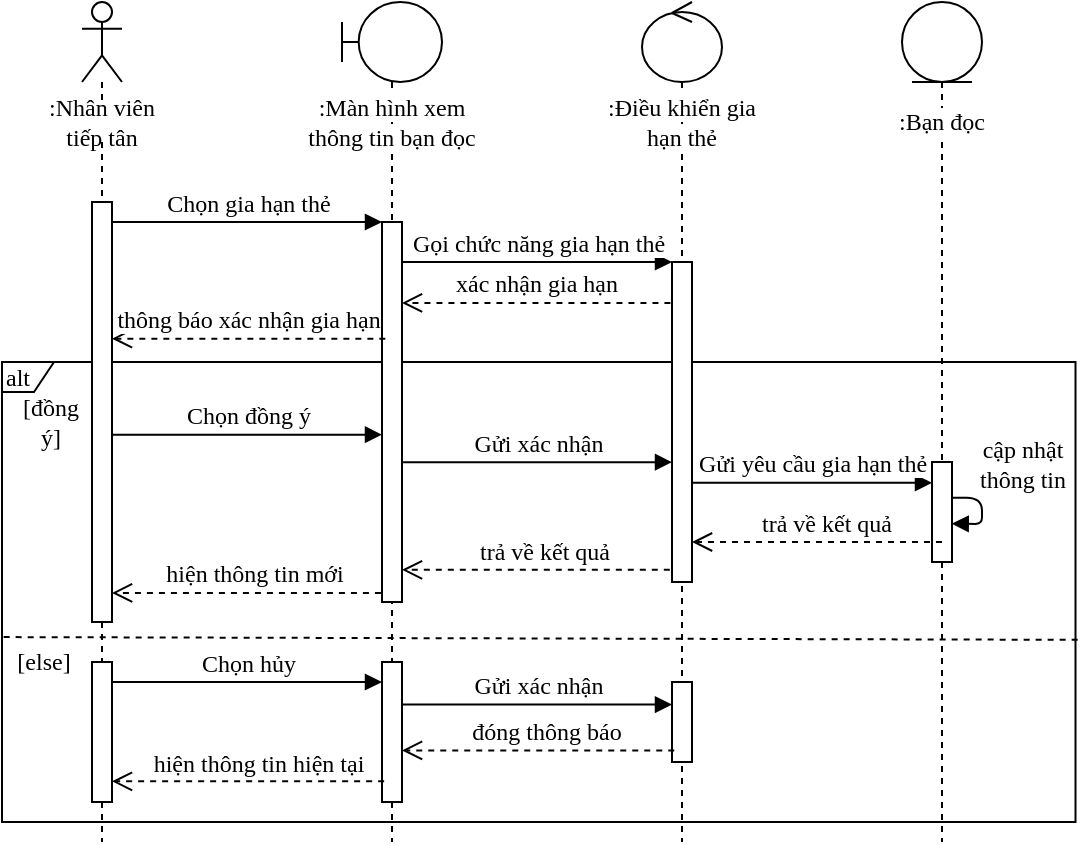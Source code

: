 <mxfile version="13.3.3" type="device"><diagram name="Page-1" id="13e1069c-82ec-6db2-03f1-153e76fe0fe0"><mxGraphModel dx="851" dy="350" grid="1" gridSize="10" guides="1" tooltips="1" connect="1" arrows="1" fold="1" page="1" pageScale="1" pageWidth="827" pageHeight="1169" background="#ffffff" math="0" shadow="0"><root><mxCell id="0"/><mxCell id="1" parent="0"/><mxCell id="8qlqytxQUJr07SuBDFED-74" value="alt" style="shape=umlFrame;whiteSpace=wrap;html=1;width=26;height=15;fontFamily=Times New Roman;fontSize=12;align=left;" parent="1" vertex="1"><mxGeometry x="60" y="200" width="536.75" height="230" as="geometry"/></mxCell><mxCell id="tdb_ClGOePPP8fU_YmU6-3" value="" style="shape=umlLifeline;participant=umlControl;perimeter=lifelinePerimeter;whiteSpace=wrap;html=1;container=1;collapsible=0;recursiveResize=0;verticalAlign=top;spacingTop=36;labelBackgroundColor=#ffffff;outlineConnect=0;fontFamily=Times New Roman;fontSize=12;" parent="1" vertex="1"><mxGeometry x="380" y="20" width="40" height="420" as="geometry"/></mxCell><mxCell id="TB4_IklPT9k0BgUVwiHF-5" value="" style="html=1;points=[];perimeter=orthogonalPerimeter;fontFamily=Times New Roman;fontSize=12;" parent="tdb_ClGOePPP8fU_YmU6-3" vertex="1"><mxGeometry x="15" y="130" width="10" height="160" as="geometry"/></mxCell><mxCell id="bCqtnb5VLiblYZneMxBs-9" value="" style="html=1;points=[];perimeter=orthogonalPerimeter;fontFamily=Times New Roman;fontSize=12;" vertex="1" parent="tdb_ClGOePPP8fU_YmU6-3"><mxGeometry x="15" y="340" width="10" height="40" as="geometry"/></mxCell><mxCell id="tdb_ClGOePPP8fU_YmU6-1" value="" style="shape=umlLifeline;participant=umlActor;perimeter=lifelinePerimeter;whiteSpace=wrap;html=1;container=1;collapsible=0;recursiveResize=0;verticalAlign=top;spacingTop=36;labelBackgroundColor=#ffffff;outlineConnect=0;fontFamily=Times New Roman;fontSize=11;" parent="1" vertex="1"><mxGeometry x="100" y="20" width="20" height="420" as="geometry"/></mxCell><mxCell id="tdb_ClGOePPP8fU_YmU6-8" value="" style="html=1;points=[];perimeter=orthogonalPerimeter;fontFamily=Times New Roman;fontSize=12;" parent="tdb_ClGOePPP8fU_YmU6-1" vertex="1"><mxGeometry x="5" y="100" width="10" height="210" as="geometry"/></mxCell><mxCell id="GVQxigeF_nbovzrtB_SV-12" value="" style="html=1;points=[];perimeter=orthogonalPerimeter;fontFamily=Times New Roman;fontSize=12;" parent="tdb_ClGOePPP8fU_YmU6-1" vertex="1"><mxGeometry x="5" y="330" width="10" height="70" as="geometry"/></mxCell><mxCell id="GiUdu1NR9oItqfrMwQUK-1" value=":Nhân viên tiếp tân" style="text;html=1;strokeColor=none;fillColor=#FFFFFF;align=center;verticalAlign=middle;whiteSpace=wrap;rounded=0;fontSize=12;fontFamily=Times New Roman;" parent="1" vertex="1"><mxGeometry x="75" y="70" width="70" height="20" as="geometry"/></mxCell><mxCell id="tdb_ClGOePPP8fU_YmU6-2" value="" style="shape=umlLifeline;participant=umlBoundary;perimeter=lifelinePerimeter;whiteSpace=wrap;html=1;container=1;collapsible=0;recursiveResize=0;verticalAlign=top;spacingTop=36;labelBackgroundColor=#ffffff;outlineConnect=0;fontFamily=Times New Roman;fontSize=12;" parent="1" vertex="1"><mxGeometry x="230" y="20" width="50" height="420" as="geometry"/></mxCell><mxCell id="tdb_ClGOePPP8fU_YmU6-10" value="" style="html=1;points=[];perimeter=orthogonalPerimeter;fontFamily=Times New Roman;fontSize=12;" parent="tdb_ClGOePPP8fU_YmU6-2" vertex="1"><mxGeometry x="20" y="110" width="10" height="190" as="geometry"/></mxCell><mxCell id="GVQxigeF_nbovzrtB_SV-13" value="" style="html=1;points=[];perimeter=orthogonalPerimeter;fontFamily=Times New Roman;fontSize=12;" parent="tdb_ClGOePPP8fU_YmU6-2" vertex="1"><mxGeometry x="20" y="330" width="10" height="70" as="geometry"/></mxCell><mxCell id="tdb_ClGOePPP8fU_YmU6-6" value="Chọn gia hạn thẻ" style="html=1;verticalAlign=bottom;endArrow=block;fontFamily=Times New Roman;fontSize=12;" parent="1" source="tdb_ClGOePPP8fU_YmU6-8" target="tdb_ClGOePPP8fU_YmU6-10" edge="1"><mxGeometry width="80" relative="1" as="geometry"><mxPoint x="130" y="120" as="sourcePoint"/><mxPoint x="220" y="140" as="targetPoint"/><Array as="points"><mxPoint x="150" y="130"/></Array></mxGeometry></mxCell><mxCell id="GiUdu1NR9oItqfrMwQUK-2" value="&lt;span style=&quot;background-color: rgb(255 , 255 , 255)&quot;&gt;:Màn hình xem thông tin bạn đọc&lt;/span&gt;" style="text;html=1;strokeColor=none;fillColor=none;align=center;verticalAlign=middle;whiteSpace=wrap;rounded=0;fontFamily=Times New Roman;fontSize=12;" parent="1" vertex="1"><mxGeometry x="209.83" y="70" width="90.34" height="20" as="geometry"/></mxCell><mxCell id="GiUdu1NR9oItqfrMwQUK-3" value="&lt;span style=&quot;background-color: rgb(255 , 255 , 255)&quot;&gt;:Điều khiển gia hạn thẻ&lt;/span&gt;" style="text;html=1;strokeColor=none;fillColor=none;align=center;verticalAlign=middle;whiteSpace=wrap;rounded=0;fontFamily=Times New Roman;fontSize=12;" parent="1" vertex="1"><mxGeometry x="360" y="70" width="80" height="20" as="geometry"/></mxCell><mxCell id="8qlqytxQUJr07SuBDFED-5" value="[đồng ý]" style="text;html=1;strokeColor=none;fillColor=none;align=center;verticalAlign=middle;whiteSpace=wrap;rounded=0;fontFamily=Times New Roman;fontSize=12;" parent="1" vertex="1"><mxGeometry x="69.25" y="220.0" width="30.75" height="20" as="geometry"/></mxCell><mxCell id="8qlqytxQUJr07SuBDFED-27" value="[else]" style="text;html=1;strokeColor=none;fillColor=none;align=center;verticalAlign=middle;whiteSpace=wrap;rounded=0;fontFamily=Times New Roman;fontSize=12;" parent="1" vertex="1"><mxGeometry x="69.25" y="340" width="24" height="20" as="geometry"/></mxCell><mxCell id="8qlqytxQUJr07SuBDFED-29" value="" style="endArrow=none;dashed=1;html=1;fontFamily=Times New Roman;fontSize=12;exitX=1.002;exitY=0.604;exitDx=0;exitDy=0;exitPerimeter=0;entryX=0.001;entryY=0.598;entryDx=0;entryDy=0;entryPerimeter=0;" parent="1" source="8qlqytxQUJr07SuBDFED-74" target="8qlqytxQUJr07SuBDFED-74" edge="1"><mxGeometry width="50" height="50" relative="1" as="geometry"><mxPoint x="633.575" y="410.88" as="sourcePoint"/><mxPoint x="34" y="413" as="targetPoint"/><Array as="points"/></mxGeometry></mxCell><mxCell id="GVQxigeF_nbovzrtB_SV-6" value="xác nhận gia hạn" style="html=1;verticalAlign=bottom;endArrow=open;dashed=1;endSize=8;fontFamily=Times New Roman;fontSize=12;exitX=-0.078;exitY=0.128;exitDx=0;exitDy=0;exitPerimeter=0;" parent="1" edge="1" target="tdb_ClGOePPP8fU_YmU6-10" source="TB4_IklPT9k0BgUVwiHF-5"><mxGeometry relative="1" as="geometry"><mxPoint x="395" y="176" as="sourcePoint"/><mxPoint x="260" y="200.0" as="targetPoint"/></mxGeometry></mxCell><mxCell id="GVQxigeF_nbovzrtB_SV-7" value="Chọn đồng ý" style="html=1;verticalAlign=bottom;endArrow=block;fontFamily=Times New Roman;fontSize=12;exitX=1.017;exitY=0.554;exitDx=0;exitDy=0;exitPerimeter=0;" parent="1" edge="1" target="tdb_ClGOePPP8fU_YmU6-10" source="tdb_ClGOePPP8fU_YmU6-8"><mxGeometry width="80" relative="1" as="geometry"><mxPoint x="118" y="225" as="sourcePoint"/><mxPoint x="250" y="230.0" as="targetPoint"/><Array as="points"/></mxGeometry></mxCell><mxCell id="GVQxigeF_nbovzrtB_SV-8" value="Gửi xác nhận" style="html=1;verticalAlign=bottom;endArrow=block;fontFamily=Times New Roman;fontSize=12;exitX=1.056;exitY=0.632;exitDx=0;exitDy=0;exitPerimeter=0;" parent="1" target="TB4_IklPT9k0BgUVwiHF-5" edge="1" source="tdb_ClGOePPP8fU_YmU6-10"><mxGeometry x="0.005" width="80" relative="1" as="geometry"><mxPoint x="260" y="243.0" as="sourcePoint"/><mxPoint x="395" y="243" as="targetPoint"/><Array as="points"/><mxPoint as="offset"/></mxGeometry></mxCell><mxCell id="GVQxigeF_nbovzrtB_SV-14" value="Chọn hủy" style="html=1;verticalAlign=bottom;endArrow=block;fontFamily=Times New Roman;fontSize=12;" parent="1" target="GVQxigeF_nbovzrtB_SV-13" edge="1"><mxGeometry width="80" relative="1" as="geometry"><mxPoint x="115" y="360" as="sourcePoint"/><mxPoint x="240" y="414.76" as="targetPoint"/><Array as="points"/></mxGeometry></mxCell><mxCell id="TB4_IklPT9k0BgUVwiHF-2" value="" style="shape=umlLifeline;participant=umlEntity;perimeter=lifelinePerimeter;whiteSpace=wrap;html=1;container=1;collapsible=0;recursiveResize=0;verticalAlign=top;spacingTop=36;labelBackgroundColor=#ffffff;outlineConnect=0;" parent="1" vertex="1"><mxGeometry x="510" y="20" width="40" height="420" as="geometry"/></mxCell><mxCell id="TB4_IklPT9k0BgUVwiHF-7" value="" style="html=1;points=[];perimeter=orthogonalPerimeter;fontFamily=Times New Roman;fontSize=12;" parent="TB4_IklPT9k0BgUVwiHF-2" vertex="1"><mxGeometry x="15" y="230" width="10" height="50" as="geometry"/></mxCell><mxCell id="bCqtnb5VLiblYZneMxBs-6" value="cập nhật&lt;br&gt;thông tin" style="html=1;verticalAlign=bottom;endArrow=block;fontFamily=Times New Roman;fontSize=12;exitX=0.987;exitY=0.357;exitDx=0;exitDy=0;exitPerimeter=0;entryX=0.987;entryY=0.617;entryDx=0;entryDy=0;entryPerimeter=0;" edge="1" parent="TB4_IklPT9k0BgUVwiHF-2" source="TB4_IklPT9k0BgUVwiHF-7" target="TB4_IklPT9k0BgUVwiHF-7"><mxGeometry x="-0.3" y="20" width="80" relative="1" as="geometry"><mxPoint x="-240" y="395" as="sourcePoint"/><mxPoint x="-240.19" y="404.6" as="targetPoint"/><Array as="points"><mxPoint x="40" y="248"/><mxPoint x="40" y="261"/></Array><mxPoint as="offset"/></mxGeometry></mxCell><mxCell id="TB4_IklPT9k0BgUVwiHF-3" value="&lt;span style=&quot;background-color: rgb(255 , 255 , 255)&quot;&gt;:Bạn đọc&lt;/span&gt;" style="text;html=1;strokeColor=none;fillColor=none;align=center;verticalAlign=middle;whiteSpace=wrap;rounded=0;fontFamily=Times New Roman;fontSize=12;" parent="1" vertex="1"><mxGeometry x="490" y="70" width="80" height="20" as="geometry"/></mxCell><mxCell id="TB4_IklPT9k0BgUVwiHF-4" value="Gọi chức năng gia hạn thẻ" style="html=1;verticalAlign=bottom;endArrow=block;fontFamily=Times New Roman;fontSize=12;" parent="1" source="tdb_ClGOePPP8fU_YmU6-10" target="TB4_IklPT9k0BgUVwiHF-5" edge="1"><mxGeometry x="0.005" width="80" relative="1" as="geometry"><mxPoint x="260" y="150" as="sourcePoint"/><mxPoint x="395" y="150" as="targetPoint"/><Array as="points"><mxPoint x="290" y="150"/></Array><mxPoint as="offset"/></mxGeometry></mxCell><mxCell id="TB4_IklPT9k0BgUVwiHF-6" value="Gửi yêu cầu gia hạn thẻ" style="html=1;verticalAlign=bottom;endArrow=block;fontFamily=Times New Roman;fontSize=12;exitX=0.97;exitY=0.69;exitDx=0;exitDy=0;exitPerimeter=0;" parent="1" source="TB4_IklPT9k0BgUVwiHF-5" target="TB4_IklPT9k0BgUVwiHF-7" edge="1"><mxGeometry x="0.005" width="80" relative="1" as="geometry"><mxPoint x="405" y="120" as="sourcePoint"/><mxPoint x="540" y="120" as="targetPoint"/><Array as="points"/><mxPoint as="offset"/></mxGeometry></mxCell><mxCell id="bCqtnb5VLiblYZneMxBs-1" value="thông báo xác nhận gia hạn" style="html=1;verticalAlign=bottom;endArrow=open;dashed=1;endSize=8;fontFamily=Times New Roman;fontSize=12;exitX=0.168;exitY=0.307;exitDx=0;exitDy=0;exitPerimeter=0;" edge="1" parent="1" source="tdb_ClGOePPP8fU_YmU6-10" target="tdb_ClGOePPP8fU_YmU6-8"><mxGeometry relative="1" as="geometry"><mxPoint x="245.81" y="180" as="sourcePoint"/><mxPoint x="110" y="180" as="targetPoint"/></mxGeometry></mxCell><mxCell id="bCqtnb5VLiblYZneMxBs-3" value="trả về kết quả" style="html=1;verticalAlign=bottom;endArrow=open;dashed=1;endSize=8;fontFamily=Times New Roman;fontSize=12;exitX=0.5;exitY=0.8;exitDx=0;exitDy=0;exitPerimeter=0;" edge="1" parent="1" source="TB4_IklPT9k0BgUVwiHF-7" target="TB4_IklPT9k0BgUVwiHF-5"><mxGeometry x="-0.063" relative="1" as="geometry"><mxPoint x="535" y="300.0" as="sourcePoint"/><mxPoint x="400" y="280" as="targetPoint"/><mxPoint as="offset"/></mxGeometry></mxCell><mxCell id="bCqtnb5VLiblYZneMxBs-5" value="trả về kết quả" style="html=1;verticalAlign=bottom;endArrow=open;dashed=1;endSize=8;fontFamily=Times New Roman;fontSize=12;exitX=-0.11;exitY=0.962;exitDx=0;exitDy=0;exitPerimeter=0;" edge="1" parent="1" source="TB4_IklPT9k0BgUVwiHF-5" target="tdb_ClGOePPP8fU_YmU6-10"><mxGeometry x="-0.063" relative="1" as="geometry"><mxPoint x="391" y="300.0" as="sourcePoint"/><mxPoint x="272.25" y="300.0" as="targetPoint"/><mxPoint as="offset"/></mxGeometry></mxCell><mxCell id="bCqtnb5VLiblYZneMxBs-7" value="hiện thông tin mới" style="html=1;verticalAlign=bottom;endArrow=open;dashed=1;endSize=8;fontFamily=Times New Roman;fontSize=12;exitX=-0.054;exitY=0.976;exitDx=0;exitDy=0;exitPerimeter=0;" edge="1" parent="1" source="tdb_ClGOePPP8fU_YmU6-10" target="tdb_ClGOePPP8fU_YmU6-8"><mxGeometry x="-0.063" relative="1" as="geometry"><mxPoint x="254.86" y="307.6" as="sourcePoint"/><mxPoint x="120" y="307.6" as="targetPoint"/><mxPoint as="offset"/></mxGeometry></mxCell><mxCell id="bCqtnb5VLiblYZneMxBs-10" value="Gửi xác nhận" style="html=1;verticalAlign=bottom;endArrow=block;fontFamily=Times New Roman;fontSize=12;exitX=1.013;exitY=0.304;exitDx=0;exitDy=0;exitPerimeter=0;" edge="1" parent="1" source="GVQxigeF_nbovzrtB_SV-13" target="bCqtnb5VLiblYZneMxBs-9"><mxGeometry width="80" relative="1" as="geometry"><mxPoint x="260" y="370" as="sourcePoint"/><mxPoint x="395" y="370" as="targetPoint"/><Array as="points"/></mxGeometry></mxCell><mxCell id="bCqtnb5VLiblYZneMxBs-11" value="đóng thông báo" style="html=1;verticalAlign=bottom;endArrow=open;dashed=1;endSize=8;fontFamily=Times New Roman;fontSize=12;exitX=0.113;exitY=0.855;exitDx=0;exitDy=0;exitPerimeter=0;" edge="1" parent="1" source="bCqtnb5VLiblYZneMxBs-9" target="GVQxigeF_nbovzrtB_SV-13"><mxGeometry x="-0.063" relative="1" as="geometry"><mxPoint x="385.33" y="400.0" as="sourcePoint"/><mxPoint x="251.43" y="400.0" as="targetPoint"/><mxPoint as="offset"/></mxGeometry></mxCell><mxCell id="bCqtnb5VLiblYZneMxBs-12" value="hiện thông tin hiện tại" style="html=1;verticalAlign=bottom;endArrow=open;dashed=1;endSize=8;fontFamily=Times New Roman;fontSize=12;exitX=0.107;exitY=0.852;exitDx=0;exitDy=0;exitPerimeter=0;" edge="1" parent="1" source="GVQxigeF_nbovzrtB_SV-13" target="GVQxigeF_nbovzrtB_SV-12"><mxGeometry x="-0.063" relative="1" as="geometry"><mxPoint x="244.46" y="410.0" as="sourcePoint"/><mxPoint x="110" y="410.0" as="targetPoint"/><mxPoint as="offset"/></mxGeometry></mxCell></root></mxGraphModel></diagram></mxfile>